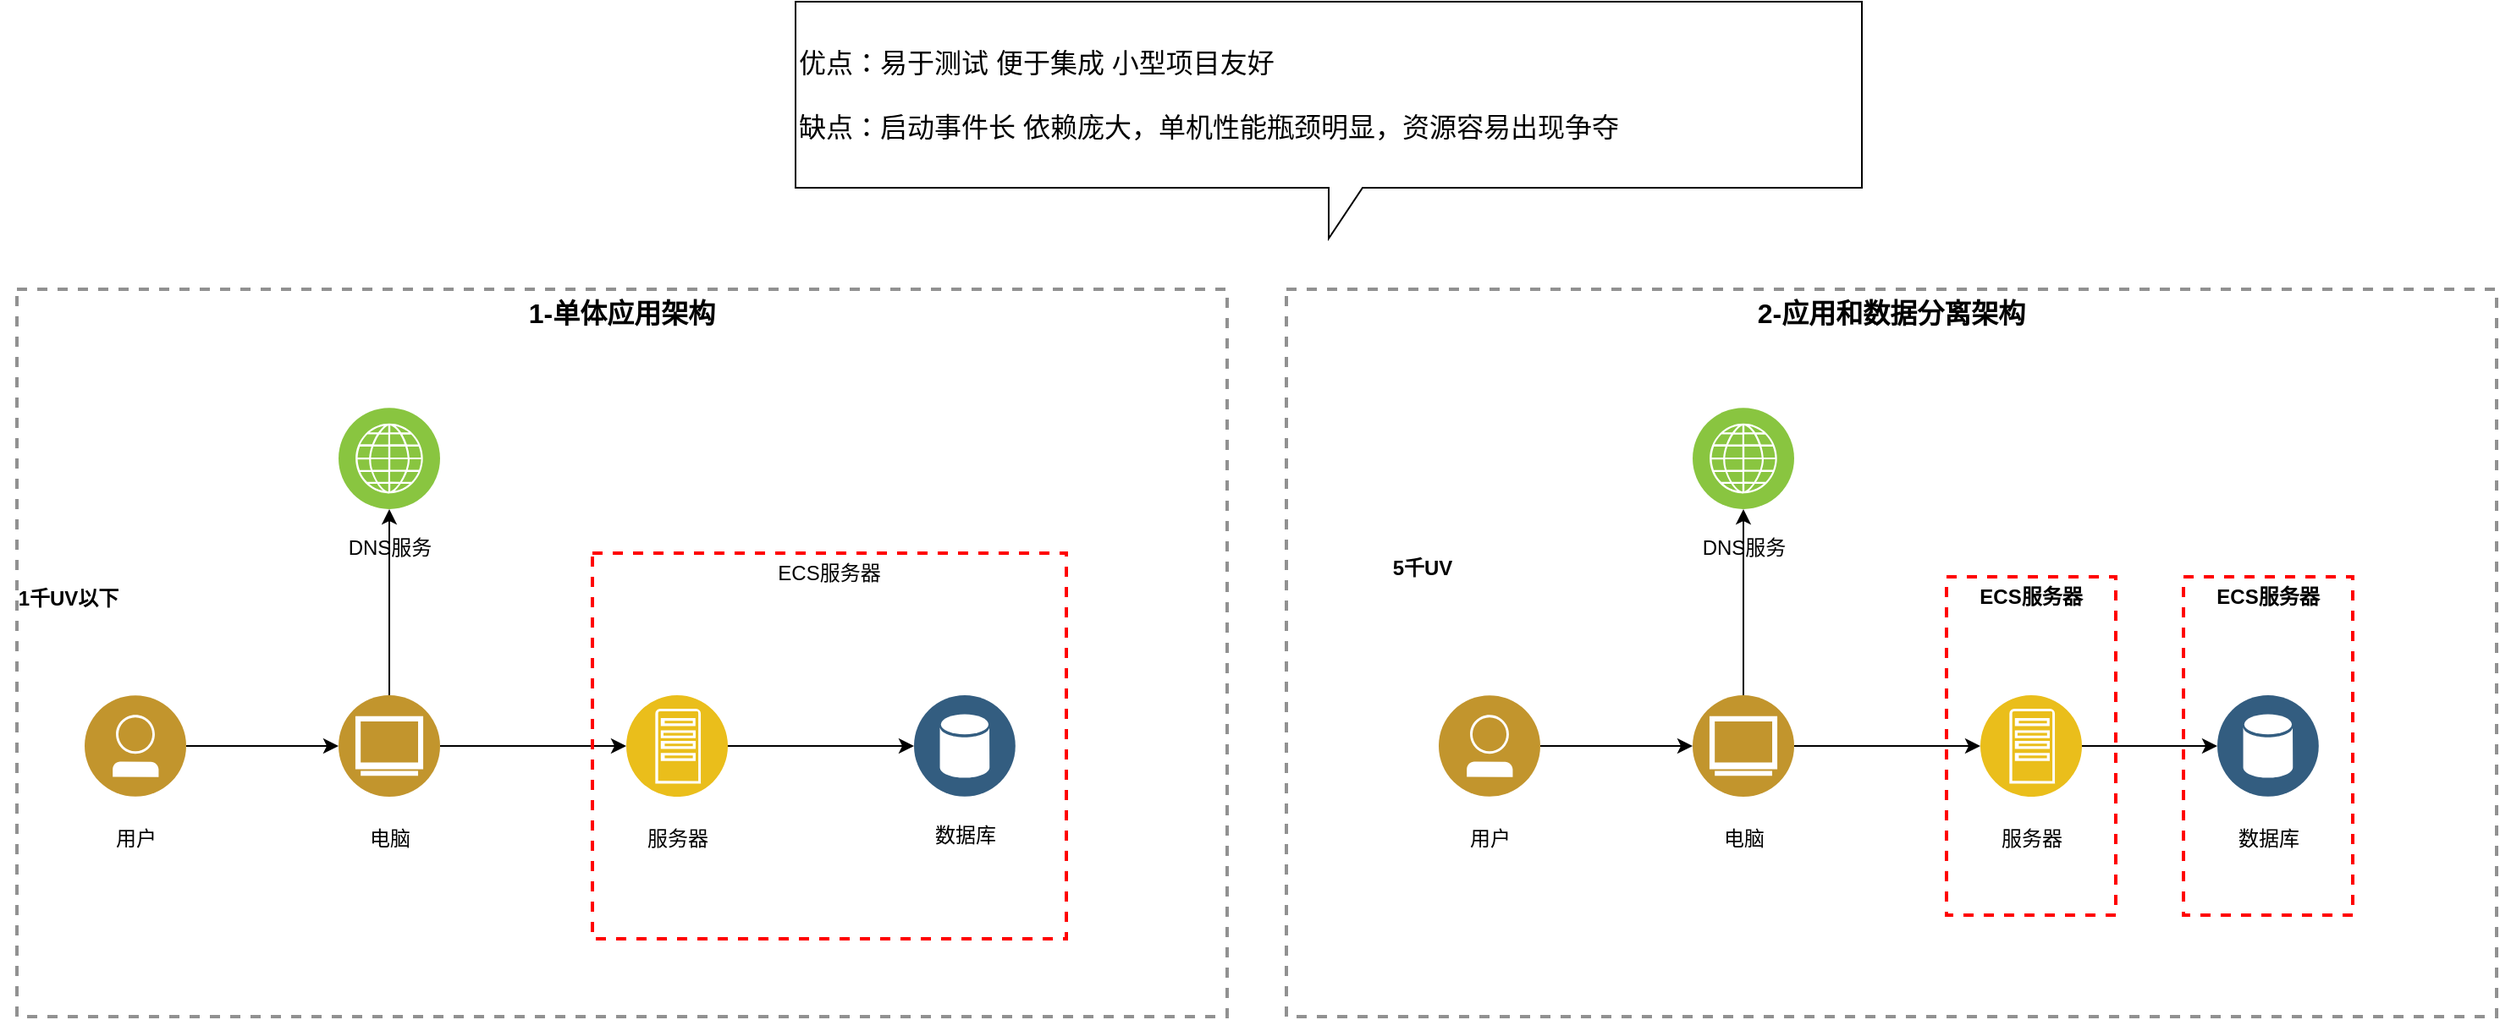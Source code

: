 <mxfile version="25.0.3">
  <diagram name="第 1 页" id="CeJPTKoVwPZOsXdQENAC">
    <mxGraphModel dx="1434" dy="1915" grid="1" gridSize="10" guides="1" tooltips="1" connect="1" arrows="1" fold="1" page="1" pageScale="1" pageWidth="827" pageHeight="1169" math="0" shadow="0">
      <root>
        <mxCell id="0" />
        <mxCell id="1" parent="0" />
        <mxCell id="vUY1Ih3Rio_7aqxSObcq-20" value="1-单体应用架构" style="fontStyle=1;verticalAlign=top;align=center;spacingTop=-2;fillColor=none;rounded=0;whiteSpace=wrap;html=1;strokeColor=#919191;strokeWidth=2;dashed=1;container=1;collapsible=0;expand=0;recursiveResize=0;fontSize=16;" vertex="1" parent="1">
          <mxGeometry x="30" y="30" width="715" height="430" as="geometry" />
        </mxCell>
        <mxCell id="vUY1Ih3Rio_7aqxSObcq-5" style="edgeStyle=orthogonalEdgeStyle;rounded=0;orthogonalLoop=1;jettySize=auto;html=1;entryX=0;entryY=0.5;entryDx=0;entryDy=0;" edge="1" parent="1" source="vUY1Ih3Rio_7aqxSObcq-1" target="vUY1Ih3Rio_7aqxSObcq-4">
          <mxGeometry relative="1" as="geometry" />
        </mxCell>
        <mxCell id="vUY1Ih3Rio_7aqxSObcq-1" value="" style="image;aspect=fixed;perimeter=ellipsePerimeter;html=1;align=center;shadow=0;dashed=0;fontColor=#4277BB;labelBackgroundColor=default;fontSize=12;spacingTop=3;image=img/lib/ibm/users/user.svg;" vertex="1" parent="1">
          <mxGeometry x="70" y="270" width="60" height="60" as="geometry" />
        </mxCell>
        <mxCell id="vUY1Ih3Rio_7aqxSObcq-2" value="用户" style="text;html=1;align=center;verticalAlign=middle;resizable=0;points=[];autosize=1;strokeColor=none;fillColor=none;" vertex="1" parent="1">
          <mxGeometry x="75" y="340" width="50" height="30" as="geometry" />
        </mxCell>
        <mxCell id="vUY1Ih3Rio_7aqxSObcq-3" value="1千UV以下" style="text;html=1;align=center;verticalAlign=middle;resizable=0;points=[];autosize=1;strokeColor=none;fillColor=none;fontStyle=1" vertex="1" parent="1">
          <mxGeometry x="20" y="198" width="80" height="30" as="geometry" />
        </mxCell>
        <mxCell id="vUY1Ih3Rio_7aqxSObcq-11" style="edgeStyle=orthogonalEdgeStyle;rounded=0;orthogonalLoop=1;jettySize=auto;html=1;entryX=0;entryY=0.5;entryDx=0;entryDy=0;" edge="1" parent="1" source="vUY1Ih3Rio_7aqxSObcq-4" target="vUY1Ih3Rio_7aqxSObcq-7">
          <mxGeometry relative="1" as="geometry" />
        </mxCell>
        <mxCell id="vUY1Ih3Rio_7aqxSObcq-18" style="edgeStyle=orthogonalEdgeStyle;rounded=0;orthogonalLoop=1;jettySize=auto;html=1;" edge="1" parent="1" source="vUY1Ih3Rio_7aqxSObcq-4" target="vUY1Ih3Rio_7aqxSObcq-14">
          <mxGeometry relative="1" as="geometry" />
        </mxCell>
        <mxCell id="vUY1Ih3Rio_7aqxSObcq-4" value="" style="image;aspect=fixed;perimeter=ellipsePerimeter;html=1;align=center;shadow=0;dashed=0;fontColor=#4277BB;labelBackgroundColor=default;fontSize=12;spacingTop=3;image=img/lib/ibm/users/browser.svg;" vertex="1" parent="1">
          <mxGeometry x="220" y="270" width="60" height="60" as="geometry" />
        </mxCell>
        <mxCell id="vUY1Ih3Rio_7aqxSObcq-6" value="电脑" style="text;html=1;align=center;verticalAlign=middle;resizable=0;points=[];autosize=1;strokeColor=none;fillColor=none;" vertex="1" parent="1">
          <mxGeometry x="225" y="340" width="50" height="30" as="geometry" />
        </mxCell>
        <mxCell id="vUY1Ih3Rio_7aqxSObcq-12" style="edgeStyle=orthogonalEdgeStyle;rounded=0;orthogonalLoop=1;jettySize=auto;html=1;entryX=0;entryY=0.5;entryDx=0;entryDy=0;" edge="1" parent="1" source="vUY1Ih3Rio_7aqxSObcq-7" target="vUY1Ih3Rio_7aqxSObcq-9">
          <mxGeometry relative="1" as="geometry" />
        </mxCell>
        <mxCell id="vUY1Ih3Rio_7aqxSObcq-7" value="" style="image;aspect=fixed;perimeter=ellipsePerimeter;html=1;align=center;shadow=0;dashed=0;fontColor=#4277BB;labelBackgroundColor=default;fontSize=12;spacingTop=3;image=img/lib/ibm/applications/app_server.svg;" vertex="1" parent="1">
          <mxGeometry x="390" y="270" width="60" height="60" as="geometry" />
        </mxCell>
        <mxCell id="vUY1Ih3Rio_7aqxSObcq-8" value="服务器" style="text;html=1;align=center;verticalAlign=middle;resizable=0;points=[];autosize=1;strokeColor=none;fillColor=none;" vertex="1" parent="1">
          <mxGeometry x="390" y="340" width="60" height="30" as="geometry" />
        </mxCell>
        <mxCell id="vUY1Ih3Rio_7aqxSObcq-13" value="ECS服务器" style="fontStyle=0;verticalAlign=top;align=center;spacingTop=-2;fillColor=none;rounded=0;whiteSpace=wrap;html=1;strokeColor=#FF0000;strokeWidth=2;dashed=1;container=1;collapsible=0;expand=0;recursiveResize=0;" vertex="1" parent="1">
          <mxGeometry x="370" y="186" width="280" height="228" as="geometry" />
        </mxCell>
        <mxCell id="vUY1Ih3Rio_7aqxSObcq-9" value="" style="image;aspect=fixed;perimeter=ellipsePerimeter;html=1;align=center;shadow=0;dashed=0;fontColor=#4277BB;labelBackgroundColor=default;fontSize=12;spacingTop=3;image=img/lib/ibm/data/data_services.svg;" vertex="1" parent="1">
          <mxGeometry x="560" y="270" width="60" height="60" as="geometry" />
        </mxCell>
        <mxCell id="vUY1Ih3Rio_7aqxSObcq-10" value="数据库" style="text;html=1;align=center;verticalAlign=middle;resizable=0;points=[];autosize=1;strokeColor=none;fillColor=none;" vertex="1" parent="1">
          <mxGeometry x="560" y="338" width="60" height="30" as="geometry" />
        </mxCell>
        <mxCell id="vUY1Ih3Rio_7aqxSObcq-14" value="" style="image;aspect=fixed;perimeter=ellipsePerimeter;html=1;align=center;shadow=0;dashed=0;fontColor=#4277BB;labelBackgroundColor=default;fontSize=12;spacingTop=3;image=img/lib/ibm/infrastructure/channels.svg;" vertex="1" parent="1">
          <mxGeometry x="220" y="100" width="60" height="60" as="geometry" />
        </mxCell>
        <mxCell id="vUY1Ih3Rio_7aqxSObcq-16" value="DNS服务" style="text;html=1;align=center;verticalAlign=middle;resizable=0;points=[];autosize=1;strokeColor=none;fillColor=none;" vertex="1" parent="1">
          <mxGeometry x="215" y="168" width="70" height="30" as="geometry" />
        </mxCell>
        <mxCell id="vUY1Ih3Rio_7aqxSObcq-24" value="&lt;font style=&quot;font-size: 16px;&quot;&gt;2-应用和数据分离架构&lt;/font&gt;" style="fontStyle=1;verticalAlign=top;align=center;spacingTop=-2;fillColor=none;rounded=0;whiteSpace=wrap;html=1;strokeColor=#919191;strokeWidth=2;dashed=1;container=1;collapsible=0;expand=0;recursiveResize=0;fontSize=12;" vertex="1" parent="1">
          <mxGeometry x="780" y="30" width="715" height="430" as="geometry" />
        </mxCell>
        <mxCell id="vUY1Ih3Rio_7aqxSObcq-25" value="5千UV" style="text;html=1;align=center;verticalAlign=middle;resizable=0;points=[];autosize=1;strokeColor=none;fillColor=none;fontStyle=1" vertex="1" parent="vUY1Ih3Rio_7aqxSObcq-24">
          <mxGeometry x="50" y="150" width="60" height="30" as="geometry" />
        </mxCell>
        <mxCell id="vUY1Ih3Rio_7aqxSObcq-26" style="edgeStyle=orthogonalEdgeStyle;rounded=0;orthogonalLoop=1;jettySize=auto;html=1;entryX=0;entryY=0.5;entryDx=0;entryDy=0;" edge="1" parent="vUY1Ih3Rio_7aqxSObcq-24" source="vUY1Ih3Rio_7aqxSObcq-27" target="vUY1Ih3Rio_7aqxSObcq-30">
          <mxGeometry relative="1" as="geometry" />
        </mxCell>
        <mxCell id="vUY1Ih3Rio_7aqxSObcq-27" value="" style="image;aspect=fixed;perimeter=ellipsePerimeter;html=1;align=center;shadow=0;dashed=0;fontColor=#4277BB;labelBackgroundColor=default;fontSize=12;spacingTop=3;image=img/lib/ibm/users/user.svg;" vertex="1" parent="vUY1Ih3Rio_7aqxSObcq-24">
          <mxGeometry x="90" y="240" width="60" height="60" as="geometry" />
        </mxCell>
        <mxCell id="vUY1Ih3Rio_7aqxSObcq-28" value="用户" style="text;html=1;align=center;verticalAlign=middle;resizable=0;points=[];autosize=1;strokeColor=none;fillColor=none;" vertex="1" parent="vUY1Ih3Rio_7aqxSObcq-24">
          <mxGeometry x="95" y="310" width="50" height="30" as="geometry" />
        </mxCell>
        <mxCell id="vUY1Ih3Rio_7aqxSObcq-29" style="edgeStyle=orthogonalEdgeStyle;rounded=0;orthogonalLoop=1;jettySize=auto;html=1;" edge="1" parent="vUY1Ih3Rio_7aqxSObcq-24" source="vUY1Ih3Rio_7aqxSObcq-30" target="vUY1Ih3Rio_7aqxSObcq-32">
          <mxGeometry relative="1" as="geometry" />
        </mxCell>
        <mxCell id="vUY1Ih3Rio_7aqxSObcq-39" style="edgeStyle=orthogonalEdgeStyle;rounded=0;orthogonalLoop=1;jettySize=auto;html=1;" edge="1" parent="vUY1Ih3Rio_7aqxSObcq-24" source="vUY1Ih3Rio_7aqxSObcq-30" target="vUY1Ih3Rio_7aqxSObcq-34">
          <mxGeometry relative="1" as="geometry" />
        </mxCell>
        <mxCell id="vUY1Ih3Rio_7aqxSObcq-30" value="" style="image;aspect=fixed;perimeter=ellipsePerimeter;html=1;align=center;shadow=0;dashed=0;fontColor=#4277BB;labelBackgroundColor=default;fontSize=12;spacingTop=3;image=img/lib/ibm/users/browser.svg;" vertex="1" parent="vUY1Ih3Rio_7aqxSObcq-24">
          <mxGeometry x="240" y="240" width="60" height="60" as="geometry" />
        </mxCell>
        <mxCell id="vUY1Ih3Rio_7aqxSObcq-31" value="电脑" style="text;html=1;align=center;verticalAlign=middle;resizable=0;points=[];autosize=1;strokeColor=none;fillColor=none;" vertex="1" parent="vUY1Ih3Rio_7aqxSObcq-24">
          <mxGeometry x="245" y="310" width="50" height="30" as="geometry" />
        </mxCell>
        <mxCell id="vUY1Ih3Rio_7aqxSObcq-32" value="" style="image;aspect=fixed;perimeter=ellipsePerimeter;html=1;align=center;shadow=0;dashed=0;fontColor=#4277BB;labelBackgroundColor=default;fontSize=12;spacingTop=3;image=img/lib/ibm/infrastructure/channels.svg;" vertex="1" parent="vUY1Ih3Rio_7aqxSObcq-24">
          <mxGeometry x="240" y="70" width="60" height="60" as="geometry" />
        </mxCell>
        <mxCell id="vUY1Ih3Rio_7aqxSObcq-33" value="DNS服务" style="text;html=1;align=center;verticalAlign=middle;resizable=0;points=[];autosize=1;strokeColor=none;fillColor=none;" vertex="1" parent="vUY1Ih3Rio_7aqxSObcq-24">
          <mxGeometry x="235" y="138" width="70" height="30" as="geometry" />
        </mxCell>
        <mxCell id="vUY1Ih3Rio_7aqxSObcq-41" style="edgeStyle=orthogonalEdgeStyle;rounded=0;orthogonalLoop=1;jettySize=auto;html=1;" edge="1" parent="vUY1Ih3Rio_7aqxSObcq-24" source="vUY1Ih3Rio_7aqxSObcq-34" target="vUY1Ih3Rio_7aqxSObcq-35">
          <mxGeometry relative="1" as="geometry" />
        </mxCell>
        <mxCell id="vUY1Ih3Rio_7aqxSObcq-34" value="" style="image;aspect=fixed;perimeter=ellipsePerimeter;html=1;align=center;shadow=0;dashed=0;fontColor=#4277BB;labelBackgroundColor=default;fontSize=12;spacingTop=3;image=img/lib/ibm/applications/app_server.svg;" vertex="1" parent="vUY1Ih3Rio_7aqxSObcq-24">
          <mxGeometry x="410" y="240" width="60" height="60" as="geometry" />
        </mxCell>
        <mxCell id="vUY1Ih3Rio_7aqxSObcq-35" value="" style="image;aspect=fixed;perimeter=ellipsePerimeter;html=1;align=center;shadow=0;dashed=0;fontColor=#4277BB;labelBackgroundColor=default;fontSize=12;spacingTop=3;image=img/lib/ibm/data/data_services.svg;" vertex="1" parent="vUY1Ih3Rio_7aqxSObcq-24">
          <mxGeometry x="550" y="240" width="60" height="60" as="geometry" />
        </mxCell>
        <mxCell id="vUY1Ih3Rio_7aqxSObcq-36" value="服务器" style="text;html=1;align=center;verticalAlign=middle;resizable=0;points=[];autosize=1;strokeColor=none;fillColor=none;" vertex="1" parent="vUY1Ih3Rio_7aqxSObcq-24">
          <mxGeometry x="410" y="310" width="60" height="30" as="geometry" />
        </mxCell>
        <mxCell id="vUY1Ih3Rio_7aqxSObcq-37" value="数据库" style="text;html=1;align=center;verticalAlign=middle;resizable=0;points=[];autosize=1;strokeColor=none;fillColor=none;" vertex="1" parent="vUY1Ih3Rio_7aqxSObcq-24">
          <mxGeometry x="550" y="310" width="60" height="30" as="geometry" />
        </mxCell>
        <mxCell id="vUY1Ih3Rio_7aqxSObcq-42" value="&lt;font&gt;&lt;b style=&quot;&quot;&gt;ECS服务器&lt;/b&gt;&lt;/font&gt;" style="fontStyle=0;verticalAlign=top;align=center;spacingTop=-2;fillColor=none;rounded=0;whiteSpace=wrap;html=1;strokeColor=#FF0000;strokeWidth=2;dashed=1;container=1;collapsible=0;expand=0;recursiveResize=0;" vertex="1" parent="vUY1Ih3Rio_7aqxSObcq-24">
          <mxGeometry x="390" y="170" width="100" height="200" as="geometry" />
        </mxCell>
        <mxCell id="vUY1Ih3Rio_7aqxSObcq-43" value="&lt;b&gt;ECS服务器&lt;/b&gt;" style="fontStyle=0;verticalAlign=top;align=center;spacingTop=-2;fillColor=none;rounded=0;whiteSpace=wrap;html=1;strokeColor=#FF0000;strokeWidth=2;dashed=1;container=1;collapsible=0;expand=0;recursiveResize=0;" vertex="1" parent="vUY1Ih3Rio_7aqxSObcq-24">
          <mxGeometry x="530" y="170" width="100" height="200" as="geometry" />
        </mxCell>
        <mxCell id="vUY1Ih3Rio_7aqxSObcq-44" value="优点：易于测试 便于集成 小型项目友好&lt;div&gt;&lt;br&gt;&lt;/div&gt;&lt;div&gt;&lt;span style=&quot;background-color: initial;&quot;&gt;缺点：启动事件长 依赖庞大，单机性能瓶颈明显，资源容易出现争夺&lt;/span&gt;&lt;/div&gt;" style="shape=callout;whiteSpace=wrap;html=1;perimeter=calloutPerimeter;align=left;fontSize=16;" vertex="1" parent="1">
          <mxGeometry x="490" y="-140" width="630" height="140" as="geometry" />
        </mxCell>
      </root>
    </mxGraphModel>
  </diagram>
</mxfile>
